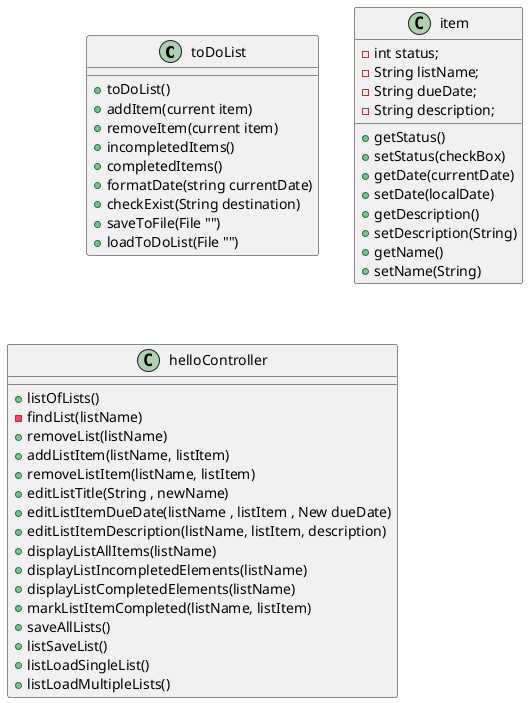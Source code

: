 /*
 *  UCF COP3330 Fall 2021 Assignment 4 Solution
 *  Copyright 2021 Yussef Abdelbary
 */



@startuml




class toDoList{
+toDoList()
+addItem(current item)
+removeItem(current item)
+incompletedItems()
+completedItems()
+formatDate(string currentDate)
+checkExist(String destination)
+saveToFile(File "")
+loadToDoList(File "")

}

class item{
-int status;
-String listName;
-String dueDate;
-String description;
+getStatus()
+setStatus(checkBox)
+getDate(currentDate)
+setDate(localDate)
+getDescription()
+setDescription(String)
+getName()
+setName(String)
}

class helloController{
+listOfLists()
-findList(listName)
+removeList(listName)
+addListItem(listName, listItem)
+removeListItem(listName, listItem)
+editListTitle(String , newName)
+editListItemDueDate(listName , listItem , New dueDate)
+editListItemDescription(listName, listItem, description)
+displayListAllItems(listName)
+displayListIncompletedElements(listName)
+displayListCompletedElements(listName)
+markListItemCompleted(listName, listItem)
+saveAllLists()
+listSaveList()
+listLoadSingleList()
+listLoadMultipleLists()
}

@enduml